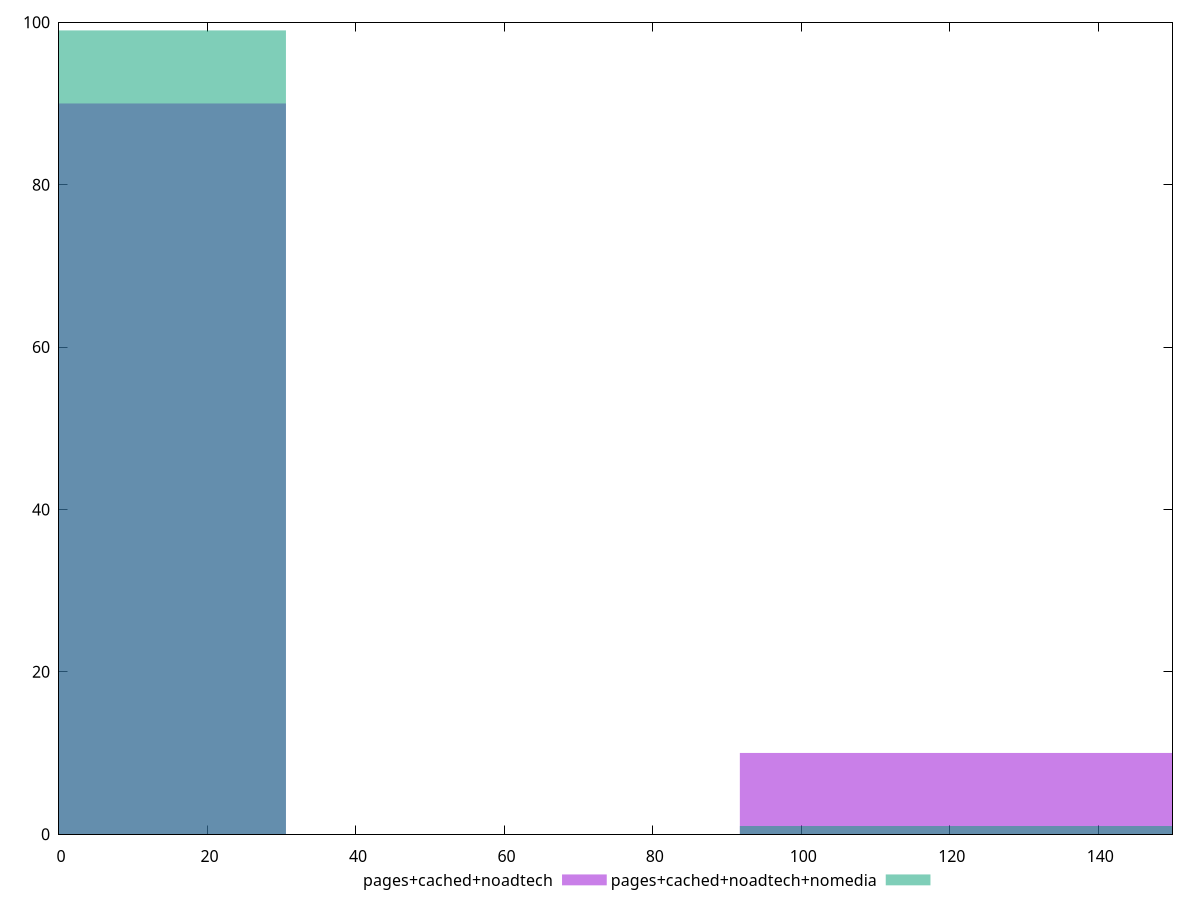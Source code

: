 reset

$pagesCachedNoadtech <<EOF
0 90
122.28941821982492 10
EOF

$pagesCachedNoadtechNomedia <<EOF
0 99
122.28941821982492 1
EOF

set key outside below
set boxwidth 61.14470910991246
set xrange [0:150]
set yrange [0:100]
set trange [0:100]
set style fill transparent solid 0.5 noborder
set terminal svg size 640, 500 enhanced background rgb 'white'
set output "report_00013_2021-02-09T12-04-24.940Z/unminified-css/comparison/histogram/2_vs_3.svg"

plot $pagesCachedNoadtech title "pages+cached+noadtech" with boxes, \
     $pagesCachedNoadtechNomedia title "pages+cached+noadtech+nomedia" with boxes

reset
